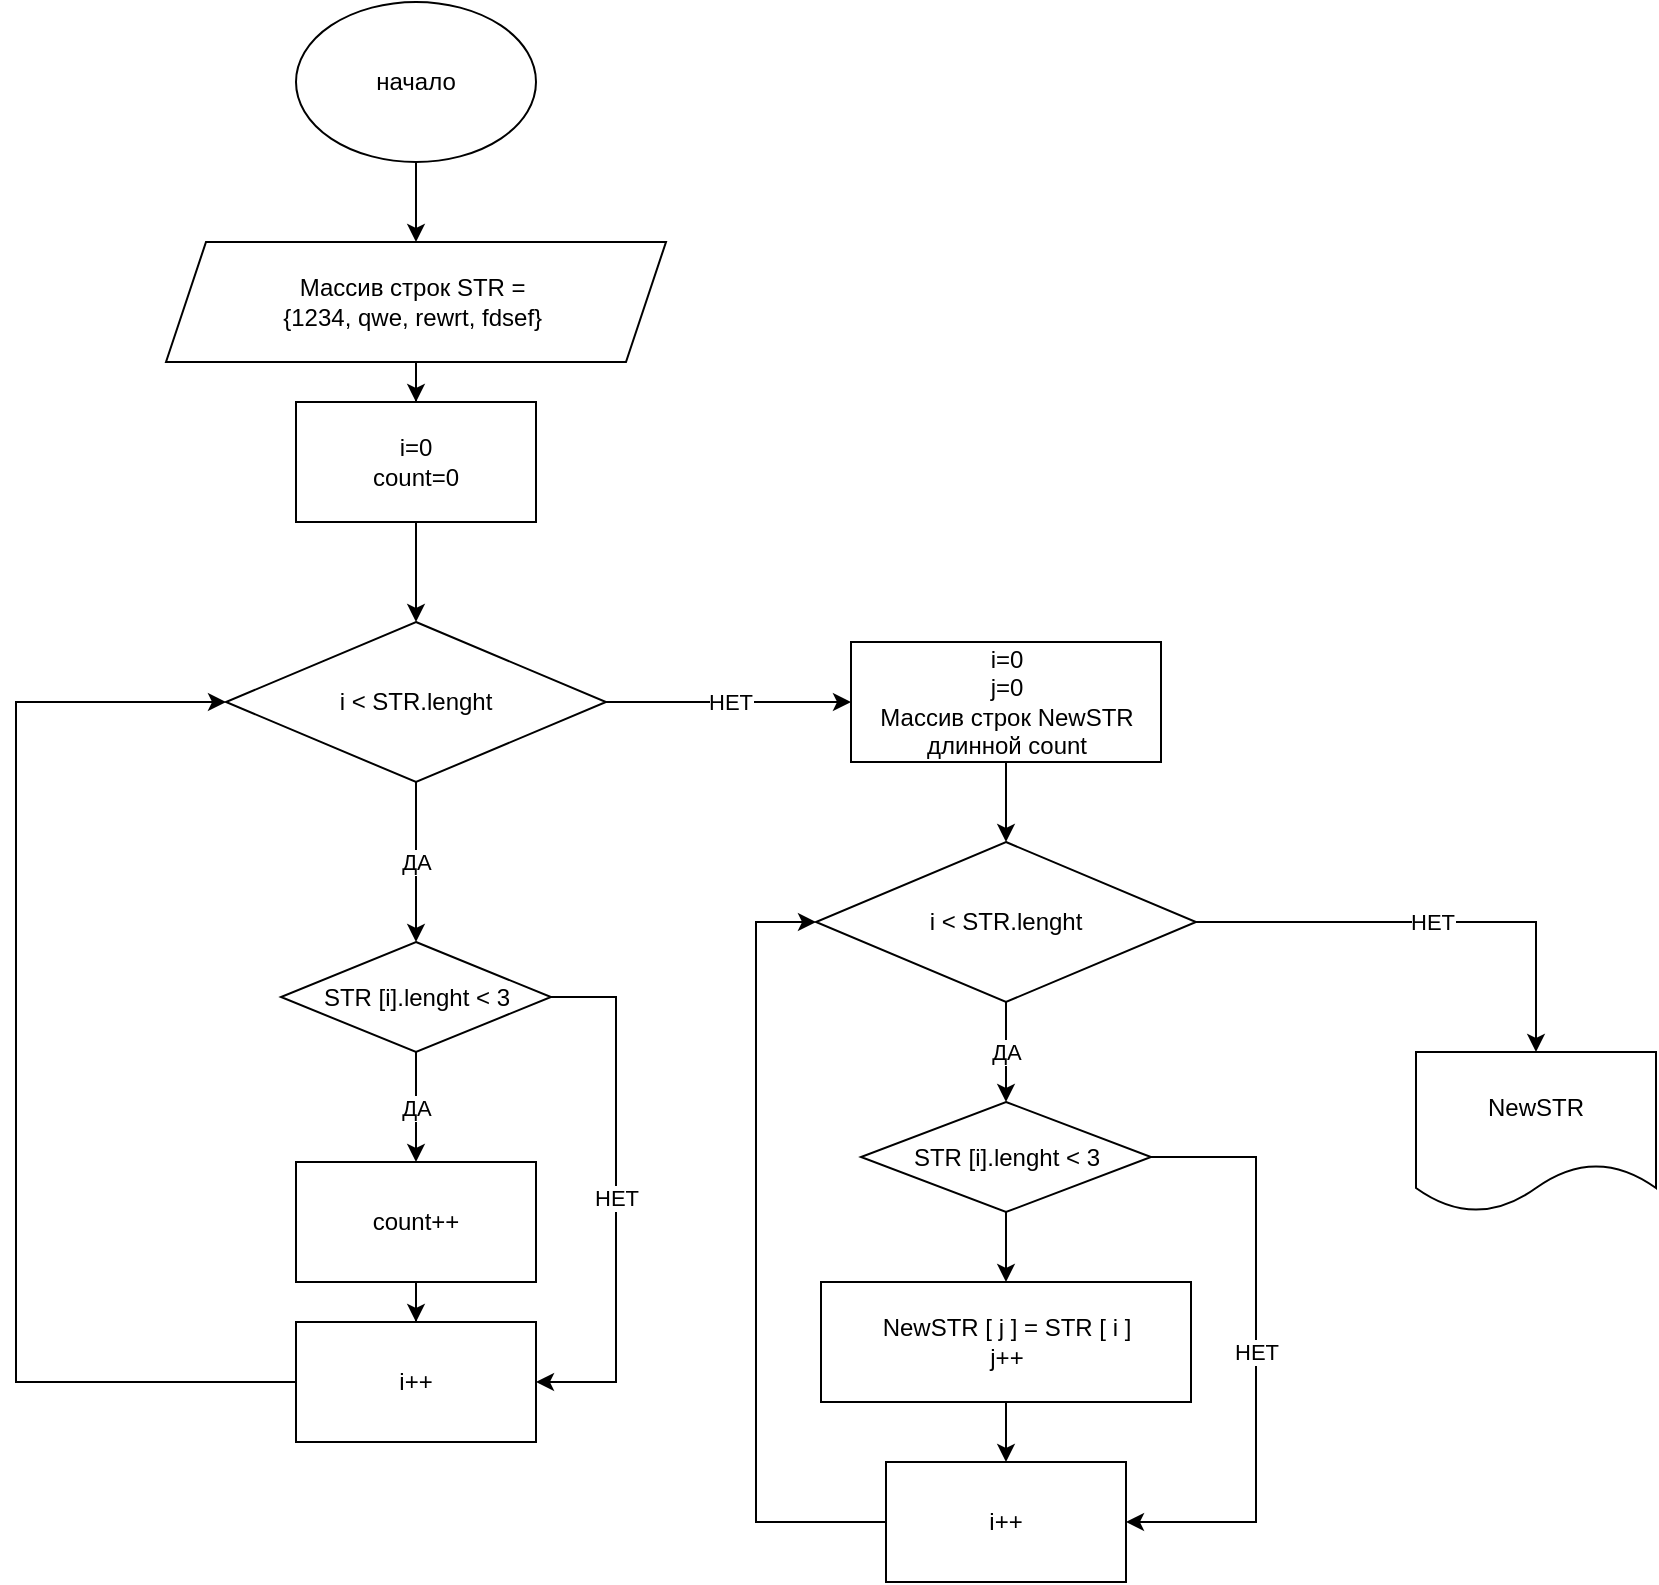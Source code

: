 <mxfile version="20.5.1" type="device"><diagram id="iStjl_oeZX2nk5lLd-VW" name="Страница 1"><mxGraphModel dx="1422" dy="789" grid="1" gridSize="10" guides="1" tooltips="1" connect="1" arrows="1" fold="1" page="1" pageScale="1" pageWidth="827" pageHeight="1169" math="0" shadow="0"><root><mxCell id="0"/><mxCell id="1" parent="0"/><mxCell id="QQItoQfR8bMtYUdV0gmz-3" value="" style="edgeStyle=orthogonalEdgeStyle;rounded=0;orthogonalLoop=1;jettySize=auto;html=1;" edge="1" parent="1" source="QQItoQfR8bMtYUdV0gmz-1" target="QQItoQfR8bMtYUdV0gmz-2"><mxGeometry relative="1" as="geometry"/></mxCell><mxCell id="QQItoQfR8bMtYUdV0gmz-1" value="начало" style="ellipse;whiteSpace=wrap;html=1;" vertex="1" parent="1"><mxGeometry x="290" y="20" width="120" height="80" as="geometry"/></mxCell><mxCell id="QQItoQfR8bMtYUdV0gmz-6" value="" style="edgeStyle=orthogonalEdgeStyle;rounded=0;orthogonalLoop=1;jettySize=auto;html=1;" edge="1" parent="1" source="QQItoQfR8bMtYUdV0gmz-2" target="QQItoQfR8bMtYUdV0gmz-5"><mxGeometry relative="1" as="geometry"/></mxCell><mxCell id="QQItoQfR8bMtYUdV0gmz-2" value="Массив строк STR =&amp;nbsp;&lt;br&gt;{1234, qwe, rewrt, fdsef}&amp;nbsp;" style="shape=parallelogram;perimeter=parallelogramPerimeter;whiteSpace=wrap;html=1;fixedSize=1;" vertex="1" parent="1"><mxGeometry x="225" y="140" width="250" height="60" as="geometry"/></mxCell><mxCell id="QQItoQfR8bMtYUdV0gmz-9" value="ДА&lt;br&gt;" style="edgeStyle=orthogonalEdgeStyle;rounded=0;orthogonalLoop=1;jettySize=auto;html=1;" edge="1" parent="1" source="QQItoQfR8bMtYUdV0gmz-4" target="QQItoQfR8bMtYUdV0gmz-8"><mxGeometry relative="1" as="geometry"/></mxCell><mxCell id="QQItoQfR8bMtYUdV0gmz-20" value="НЕТ" style="edgeStyle=orthogonalEdgeStyle;rounded=0;orthogonalLoop=1;jettySize=auto;html=1;entryX=0;entryY=0.5;entryDx=0;entryDy=0;" edge="1" parent="1" source="QQItoQfR8bMtYUdV0gmz-4" target="QQItoQfR8bMtYUdV0gmz-19"><mxGeometry relative="1" as="geometry"/></mxCell><mxCell id="QQItoQfR8bMtYUdV0gmz-4" value="i &amp;lt; STR.lenght" style="rhombus;whiteSpace=wrap;html=1;" vertex="1" parent="1"><mxGeometry x="255" y="330" width="190" height="80" as="geometry"/></mxCell><mxCell id="QQItoQfR8bMtYUdV0gmz-7" value="" style="edgeStyle=orthogonalEdgeStyle;rounded=0;orthogonalLoop=1;jettySize=auto;html=1;" edge="1" parent="1" source="QQItoQfR8bMtYUdV0gmz-5" target="QQItoQfR8bMtYUdV0gmz-4"><mxGeometry relative="1" as="geometry"/></mxCell><mxCell id="QQItoQfR8bMtYUdV0gmz-5" value="i=0&lt;br&gt;count=0" style="rounded=0;whiteSpace=wrap;html=1;" vertex="1" parent="1"><mxGeometry x="290" y="220" width="120" height="60" as="geometry"/></mxCell><mxCell id="QQItoQfR8bMtYUdV0gmz-11" value="ДА&lt;br&gt;" style="edgeStyle=orthogonalEdgeStyle;rounded=0;orthogonalLoop=1;jettySize=auto;html=1;" edge="1" parent="1" source="QQItoQfR8bMtYUdV0gmz-8" target="QQItoQfR8bMtYUdV0gmz-10"><mxGeometry relative="1" as="geometry"/></mxCell><mxCell id="QQItoQfR8bMtYUdV0gmz-14" value="НЕТ&lt;br&gt;" style="edgeStyle=orthogonalEdgeStyle;rounded=0;orthogonalLoop=1;jettySize=auto;html=1;entryX=1;entryY=0.5;entryDx=0;entryDy=0;exitX=1;exitY=0.5;exitDx=0;exitDy=0;" edge="1" parent="1" source="QQItoQfR8bMtYUdV0gmz-8" target="QQItoQfR8bMtYUdV0gmz-12"><mxGeometry relative="1" as="geometry"><Array as="points"><mxPoint x="450" y="518"/><mxPoint x="450" y="710"/></Array></mxGeometry></mxCell><mxCell id="QQItoQfR8bMtYUdV0gmz-8" value="STR [i].lenght &amp;lt; 3" style="rhombus;whiteSpace=wrap;html=1;" vertex="1" parent="1"><mxGeometry x="282.5" y="490" width="135" height="55" as="geometry"/></mxCell><mxCell id="QQItoQfR8bMtYUdV0gmz-13" value="" style="edgeStyle=orthogonalEdgeStyle;rounded=0;orthogonalLoop=1;jettySize=auto;html=1;" edge="1" parent="1" source="QQItoQfR8bMtYUdV0gmz-10" target="QQItoQfR8bMtYUdV0gmz-12"><mxGeometry relative="1" as="geometry"/></mxCell><mxCell id="QQItoQfR8bMtYUdV0gmz-10" value="count++&lt;br&gt;" style="whiteSpace=wrap;html=1;" vertex="1" parent="1"><mxGeometry x="290" y="600" width="120" height="60" as="geometry"/></mxCell><mxCell id="QQItoQfR8bMtYUdV0gmz-16" style="edgeStyle=orthogonalEdgeStyle;rounded=0;orthogonalLoop=1;jettySize=auto;html=1;entryX=0;entryY=0.5;entryDx=0;entryDy=0;" edge="1" parent="1" source="QQItoQfR8bMtYUdV0gmz-12" target="QQItoQfR8bMtYUdV0gmz-4"><mxGeometry relative="1" as="geometry"><mxPoint x="140" y="400" as="targetPoint"/><Array as="points"><mxPoint x="150" y="710"/><mxPoint x="150" y="370"/></Array></mxGeometry></mxCell><mxCell id="QQItoQfR8bMtYUdV0gmz-12" value="i++" style="rounded=0;whiteSpace=wrap;html=1;" vertex="1" parent="1"><mxGeometry x="290" y="680" width="120" height="60" as="geometry"/></mxCell><mxCell id="QQItoQfR8bMtYUdV0gmz-27" value="ДА" style="edgeStyle=orthogonalEdgeStyle;rounded=0;orthogonalLoop=1;jettySize=auto;html=1;" edge="1" parent="1" source="QQItoQfR8bMtYUdV0gmz-17" target="QQItoQfR8bMtYUdV0gmz-23"><mxGeometry relative="1" as="geometry"/></mxCell><mxCell id="QQItoQfR8bMtYUdV0gmz-33" value="НЕТ" style="edgeStyle=orthogonalEdgeStyle;rounded=0;orthogonalLoop=1;jettySize=auto;html=1;entryX=0.5;entryY=0;entryDx=0;entryDy=0;" edge="1" parent="1" source="QQItoQfR8bMtYUdV0gmz-17" target="QQItoQfR8bMtYUdV0gmz-34"><mxGeometry relative="1" as="geometry"><mxPoint x="805" y="480" as="targetPoint"/></mxGeometry></mxCell><mxCell id="QQItoQfR8bMtYUdV0gmz-17" value="i &amp;lt; STR.lenght" style="rhombus;whiteSpace=wrap;html=1;" vertex="1" parent="1"><mxGeometry x="550" y="440" width="190" height="80" as="geometry"/></mxCell><mxCell id="QQItoQfR8bMtYUdV0gmz-21" value="" style="edgeStyle=orthogonalEdgeStyle;rounded=0;orthogonalLoop=1;jettySize=auto;html=1;" edge="1" parent="1" source="QQItoQfR8bMtYUdV0gmz-19" target="QQItoQfR8bMtYUdV0gmz-17"><mxGeometry relative="1" as="geometry"/></mxCell><mxCell id="QQItoQfR8bMtYUdV0gmz-19" value="i=0&lt;br&gt;j=0&lt;br&gt;Массив строк NewSTR длинной count" style="rounded=0;whiteSpace=wrap;html=1;" vertex="1" parent="1"><mxGeometry x="567.5" y="340" width="155" height="60" as="geometry"/></mxCell><mxCell id="QQItoQfR8bMtYUdV0gmz-28" style="edgeStyle=orthogonalEdgeStyle;rounded=0;orthogonalLoop=1;jettySize=auto;html=1;entryX=0;entryY=0.5;entryDx=0;entryDy=0;" edge="1" parent="1" source="QQItoQfR8bMtYUdV0gmz-22" target="QQItoQfR8bMtYUdV0gmz-17"><mxGeometry relative="1" as="geometry"><Array as="points"><mxPoint x="520" y="780"/><mxPoint x="520" y="480"/></Array></mxGeometry></mxCell><mxCell id="QQItoQfR8bMtYUdV0gmz-22" value="i++" style="rounded=0;whiteSpace=wrap;html=1;" vertex="1" parent="1"><mxGeometry x="585" y="750" width="120" height="60" as="geometry"/></mxCell><mxCell id="QQItoQfR8bMtYUdV0gmz-25" value="" style="edgeStyle=orthogonalEdgeStyle;rounded=0;orthogonalLoop=1;jettySize=auto;html=1;" edge="1" parent="1" source="QQItoQfR8bMtYUdV0gmz-23" target="QQItoQfR8bMtYUdV0gmz-24"><mxGeometry relative="1" as="geometry"/></mxCell><mxCell id="QQItoQfR8bMtYUdV0gmz-31" value="НЕТ" style="edgeStyle=orthogonalEdgeStyle;rounded=0;orthogonalLoop=1;jettySize=auto;html=1;entryX=1;entryY=0.5;entryDx=0;entryDy=0;" edge="1" parent="1" source="QQItoQfR8bMtYUdV0gmz-23" target="QQItoQfR8bMtYUdV0gmz-22"><mxGeometry relative="1" as="geometry"><Array as="points"><mxPoint x="770" y="598"/><mxPoint x="770" y="780"/></Array></mxGeometry></mxCell><mxCell id="QQItoQfR8bMtYUdV0gmz-23" value="STR [i].lenght &amp;lt; 3" style="rhombus;whiteSpace=wrap;html=1;" vertex="1" parent="1"><mxGeometry x="572.5" y="570" width="145" height="55" as="geometry"/></mxCell><mxCell id="QQItoQfR8bMtYUdV0gmz-26" value="" style="edgeStyle=orthogonalEdgeStyle;rounded=0;orthogonalLoop=1;jettySize=auto;html=1;" edge="1" parent="1" source="QQItoQfR8bMtYUdV0gmz-24" target="QQItoQfR8bMtYUdV0gmz-22"><mxGeometry relative="1" as="geometry"/></mxCell><mxCell id="QQItoQfR8bMtYUdV0gmz-24" value="NewSTR [ j ] = STR [ i ]&lt;br&gt;j++" style="whiteSpace=wrap;html=1;" vertex="1" parent="1"><mxGeometry x="552.5" y="660" width="185" height="60" as="geometry"/></mxCell><mxCell id="QQItoQfR8bMtYUdV0gmz-34" value="NewSTR" style="shape=document;whiteSpace=wrap;html=1;boundedLbl=1;" vertex="1" parent="1"><mxGeometry x="850" y="545" width="120" height="80" as="geometry"/></mxCell></root></mxGraphModel></diagram></mxfile>